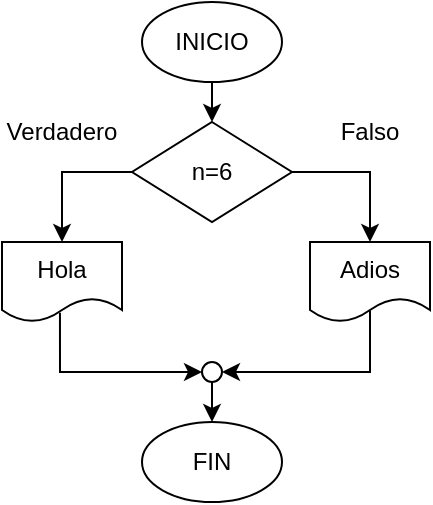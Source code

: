 <mxfile version="21.6.1" type="device">
  <diagram id="C5RBs43oDa-KdzZeNtuy" name="Page-1">
    <mxGraphModel dx="500" dy="296" grid="1" gridSize="10" guides="1" tooltips="1" connect="1" arrows="1" fold="1" page="1" pageScale="1" pageWidth="827" pageHeight="1169" math="0" shadow="0">
      <root>
        <mxCell id="WIyWlLk6GJQsqaUBKTNV-0" />
        <mxCell id="WIyWlLk6GJQsqaUBKTNV-1" parent="WIyWlLk6GJQsqaUBKTNV-0" />
        <mxCell id="1odQMJwPOtH8h8xc_eAn-10" style="edgeStyle=orthogonalEdgeStyle;rounded=0;orthogonalLoop=1;jettySize=auto;html=1;exitX=0.5;exitY=1;exitDx=0;exitDy=0;entryX=0.5;entryY=0;entryDx=0;entryDy=0;" parent="WIyWlLk6GJQsqaUBKTNV-1" source="1odQMJwPOtH8h8xc_eAn-0" target="1odQMJwPOtH8h8xc_eAn-5" edge="1">
          <mxGeometry relative="1" as="geometry" />
        </mxCell>
        <mxCell id="1odQMJwPOtH8h8xc_eAn-0" value="INICIO" style="ellipse;whiteSpace=wrap;html=1;" parent="WIyWlLk6GJQsqaUBKTNV-1" vertex="1">
          <mxGeometry x="330" y="160" width="70" height="40" as="geometry" />
        </mxCell>
        <mxCell id="1odQMJwPOtH8h8xc_eAn-3" value="FIN" style="ellipse;whiteSpace=wrap;html=1;" parent="WIyWlLk6GJQsqaUBKTNV-1" vertex="1">
          <mxGeometry x="330" y="370" width="70" height="40" as="geometry" />
        </mxCell>
        <mxCell id="1odQMJwPOtH8h8xc_eAn-11" style="edgeStyle=orthogonalEdgeStyle;rounded=0;orthogonalLoop=1;jettySize=auto;html=1;exitX=0;exitY=0.5;exitDx=0;exitDy=0;entryX=0.5;entryY=0;entryDx=0;entryDy=0;" parent="WIyWlLk6GJQsqaUBKTNV-1" source="1odQMJwPOtH8h8xc_eAn-5" target="1odQMJwPOtH8h8xc_eAn-6" edge="1">
          <mxGeometry relative="1" as="geometry" />
        </mxCell>
        <mxCell id="1odQMJwPOtH8h8xc_eAn-12" style="edgeStyle=orthogonalEdgeStyle;rounded=0;orthogonalLoop=1;jettySize=auto;html=1;exitX=1;exitY=0.5;exitDx=0;exitDy=0;entryX=0.5;entryY=0;entryDx=0;entryDy=0;" parent="WIyWlLk6GJQsqaUBKTNV-1" source="1odQMJwPOtH8h8xc_eAn-5" target="1odQMJwPOtH8h8xc_eAn-7" edge="1">
          <mxGeometry relative="1" as="geometry" />
        </mxCell>
        <mxCell id="1odQMJwPOtH8h8xc_eAn-5" value="n=6" style="rhombus;whiteSpace=wrap;html=1;" parent="WIyWlLk6GJQsqaUBKTNV-1" vertex="1">
          <mxGeometry x="325" y="220" width="80" height="50" as="geometry" />
        </mxCell>
        <mxCell id="1odQMJwPOtH8h8xc_eAn-6" value="Hola" style="shape=document;whiteSpace=wrap;html=1;boundedLbl=1;" parent="WIyWlLk6GJQsqaUBKTNV-1" vertex="1">
          <mxGeometry x="260" y="280" width="60" height="40" as="geometry" />
        </mxCell>
        <mxCell id="1odQMJwPOtH8h8xc_eAn-7" value="Adios" style="shape=document;whiteSpace=wrap;html=1;boundedLbl=1;" parent="WIyWlLk6GJQsqaUBKTNV-1" vertex="1">
          <mxGeometry x="414" y="280" width="60" height="40" as="geometry" />
        </mxCell>
        <mxCell id="1odQMJwPOtH8h8xc_eAn-13" style="edgeStyle=orthogonalEdgeStyle;rounded=0;orthogonalLoop=1;jettySize=auto;html=1;exitX=0;exitY=0.5;exitDx=0;exitDy=0;startArrow=classic;startFill=1;endArrow=none;endFill=0;entryX=0.483;entryY=0.883;entryDx=0;entryDy=0;entryPerimeter=0;" parent="WIyWlLk6GJQsqaUBKTNV-1" source="1odQMJwPOtH8h8xc_eAn-8" target="1odQMJwPOtH8h8xc_eAn-6" edge="1">
          <mxGeometry relative="1" as="geometry">
            <mxPoint x="240" y="360" as="targetPoint" />
          </mxGeometry>
        </mxCell>
        <mxCell id="1odQMJwPOtH8h8xc_eAn-14" style="edgeStyle=orthogonalEdgeStyle;rounded=0;orthogonalLoop=1;jettySize=auto;html=1;exitX=1;exitY=0.5;exitDx=0;exitDy=0;startArrow=classic;startFill=1;endArrow=none;endFill=0;entryX=0.5;entryY=0.855;entryDx=0;entryDy=0;entryPerimeter=0;" parent="WIyWlLk6GJQsqaUBKTNV-1" source="1odQMJwPOtH8h8xc_eAn-8" target="1odQMJwPOtH8h8xc_eAn-7" edge="1">
          <mxGeometry relative="1" as="geometry">
            <mxPoint x="500" y="360" as="targetPoint" />
          </mxGeometry>
        </mxCell>
        <mxCell id="1odQMJwPOtH8h8xc_eAn-15" style="edgeStyle=orthogonalEdgeStyle;rounded=0;orthogonalLoop=1;jettySize=auto;html=1;exitX=0.5;exitY=1;exitDx=0;exitDy=0;entryX=0.5;entryY=0;entryDx=0;entryDy=0;" parent="WIyWlLk6GJQsqaUBKTNV-1" source="1odQMJwPOtH8h8xc_eAn-8" target="1odQMJwPOtH8h8xc_eAn-3" edge="1">
          <mxGeometry relative="1" as="geometry" />
        </mxCell>
        <mxCell id="1odQMJwPOtH8h8xc_eAn-8" value="" style="ellipse;whiteSpace=wrap;html=1;aspect=fixed;" parent="WIyWlLk6GJQsqaUBKTNV-1" vertex="1">
          <mxGeometry x="360" y="340" width="10" height="10" as="geometry" />
        </mxCell>
        <mxCell id="_NA4r9Wb5ieyEwX9uFTm-0" value="Verdadero" style="text;html=1;strokeColor=none;fillColor=none;align=center;verticalAlign=middle;whiteSpace=wrap;rounded=0;" vertex="1" parent="WIyWlLk6GJQsqaUBKTNV-1">
          <mxGeometry x="260" y="210" width="60" height="30" as="geometry" />
        </mxCell>
        <mxCell id="_NA4r9Wb5ieyEwX9uFTm-1" value="Falso" style="text;html=1;strokeColor=none;fillColor=none;align=center;verticalAlign=middle;whiteSpace=wrap;rounded=0;" vertex="1" parent="WIyWlLk6GJQsqaUBKTNV-1">
          <mxGeometry x="413.5" y="210" width="60" height="30" as="geometry" />
        </mxCell>
      </root>
    </mxGraphModel>
  </diagram>
</mxfile>
